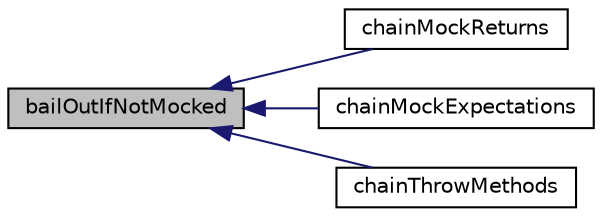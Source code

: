 digraph "bailOutIfNotMocked"
{
  edge [fontname="Helvetica",fontsize="10",labelfontname="Helvetica",labelfontsize="10"];
  node [fontname="Helvetica",fontsize="10",shape=record];
  rankdir="LR";
  Node1 [label="bailOutIfNotMocked",height=0.2,width=0.4,color="black", fillcolor="grey75", style="filled" fontcolor="black"];
  Node1 -> Node2 [dir="back",color="midnightblue",fontsize="10",style="solid",fontname="Helvetica"];
  Node2 [label="chainMockReturns",height=0.2,width=0.4,color="black", fillcolor="white", style="filled",URL="$class_mock_generator.html#a1b361a5e4b99dd4e371d73531aafa9ea"];
  Node1 -> Node3 [dir="back",color="midnightblue",fontsize="10",style="solid",fontname="Helvetica"];
  Node3 [label="chainMockExpectations",height=0.2,width=0.4,color="black", fillcolor="white", style="filled",URL="$class_mock_generator.html#aa5d28e796b179fb38b77a5f048b08e70"];
  Node1 -> Node4 [dir="back",color="midnightblue",fontsize="10",style="solid",fontname="Helvetica"];
  Node4 [label="chainThrowMethods",height=0.2,width=0.4,color="black", fillcolor="white", style="filled",URL="$class_mock_generator.html#a9aff8eba90f24c7ff9701f571e951754"];
}
